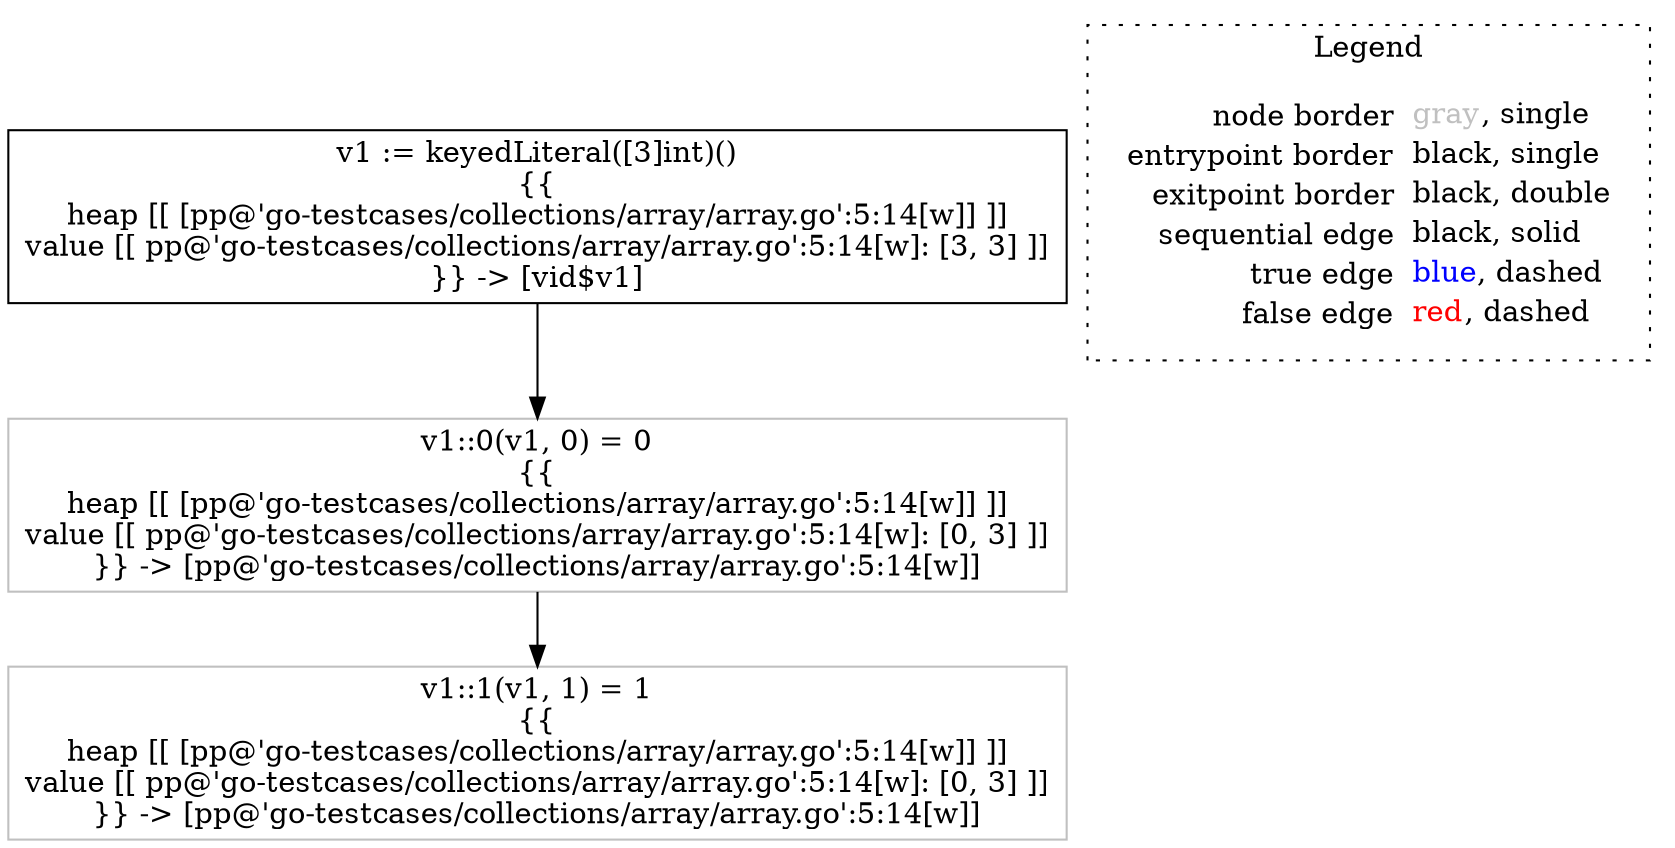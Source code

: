 digraph {
	"node0" [shape="rect",color="black",label=<v1 := keyedLiteral([3]int)()<BR/>{{<BR/>heap [[ [pp@'go-testcases/collections/array/array.go':5:14[w]] ]]<BR/>value [[ pp@'go-testcases/collections/array/array.go':5:14[w]: [3, 3] ]]<BR/>}} -&gt; [vid$v1]>];
	"node1" [shape="rect",color="gray",label=<v1::1(v1, 1) = 1<BR/>{{<BR/>heap [[ [pp@'go-testcases/collections/array/array.go':5:14[w]] ]]<BR/>value [[ pp@'go-testcases/collections/array/array.go':5:14[w]: [0, 3] ]]<BR/>}} -&gt; [pp@'go-testcases/collections/array/array.go':5:14[w]]>];
	"node2" [shape="rect",color="gray",label=<v1::0(v1, 0) = 0<BR/>{{<BR/>heap [[ [pp@'go-testcases/collections/array/array.go':5:14[w]] ]]<BR/>value [[ pp@'go-testcases/collections/array/array.go':5:14[w]: [0, 3] ]]<BR/>}} -&gt; [pp@'go-testcases/collections/array/array.go':5:14[w]]>];
	"node2" -> "node1" [color="black"];
	"node0" -> "node2" [color="black"];
subgraph cluster_legend {
	label="Legend";
	style=dotted;
	node [shape=plaintext];
	"legend" [label=<<table border="0" cellpadding="2" cellspacing="0" cellborder="0"><tr><td align="right">node border&nbsp;</td><td align="left"><font color="gray">gray</font>, single</td></tr><tr><td align="right">entrypoint border&nbsp;</td><td align="left"><font color="black">black</font>, single</td></tr><tr><td align="right">exitpoint border&nbsp;</td><td align="left"><font color="black">black</font>, double</td></tr><tr><td align="right">sequential edge&nbsp;</td><td align="left"><font color="black">black</font>, solid</td></tr><tr><td align="right">true edge&nbsp;</td><td align="left"><font color="blue">blue</font>, dashed</td></tr><tr><td align="right">false edge&nbsp;</td><td align="left"><font color="red">red</font>, dashed</td></tr></table>>];
}

}
